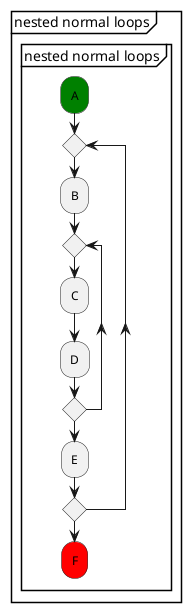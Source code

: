 @startuml
partition "nested normal loops" {
    group "nested normal loops"
        #green:A;
        repeat
            :B;
            repeat
                :C;
                :D;
            repeat while
            :E;
        repeat while
        #red:F;
    end group
}
@enduml